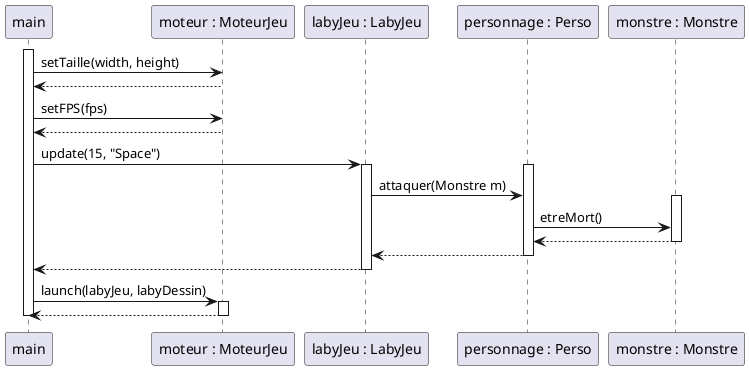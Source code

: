 @startuml
participant "main" as main
participant "moteur : MoteurJeu" as moteur
participant "labyJeu : LabyJeu" as labyJeu
participant "personnage : Perso" as personnage
participant "monstre : Monstre" as monstre




activate main
    main -> moteur : setTaille(width, height)
    moteur --> main
    main -> moteur : setFPS(fps)
    moteur --> main
    main -> labyJeu : update(15, "Space")

    activate labyJeu
        activate personnage
            labyJeu -> personnage : attaquer(Monstre m)
            activate monstre
                personnage -> monstre : etreMort()
                monstre --> personnage
            deactivate monstre
            personnage --> labyJeu
        deactivate personnage

        labyJeu --> main
    deactivate labyJeu

    main -> moteur : launch(labyJeu, labyDessin)
    activate moteur
    moteur --> main
    deactivate moteur

deactivate main

@enduml